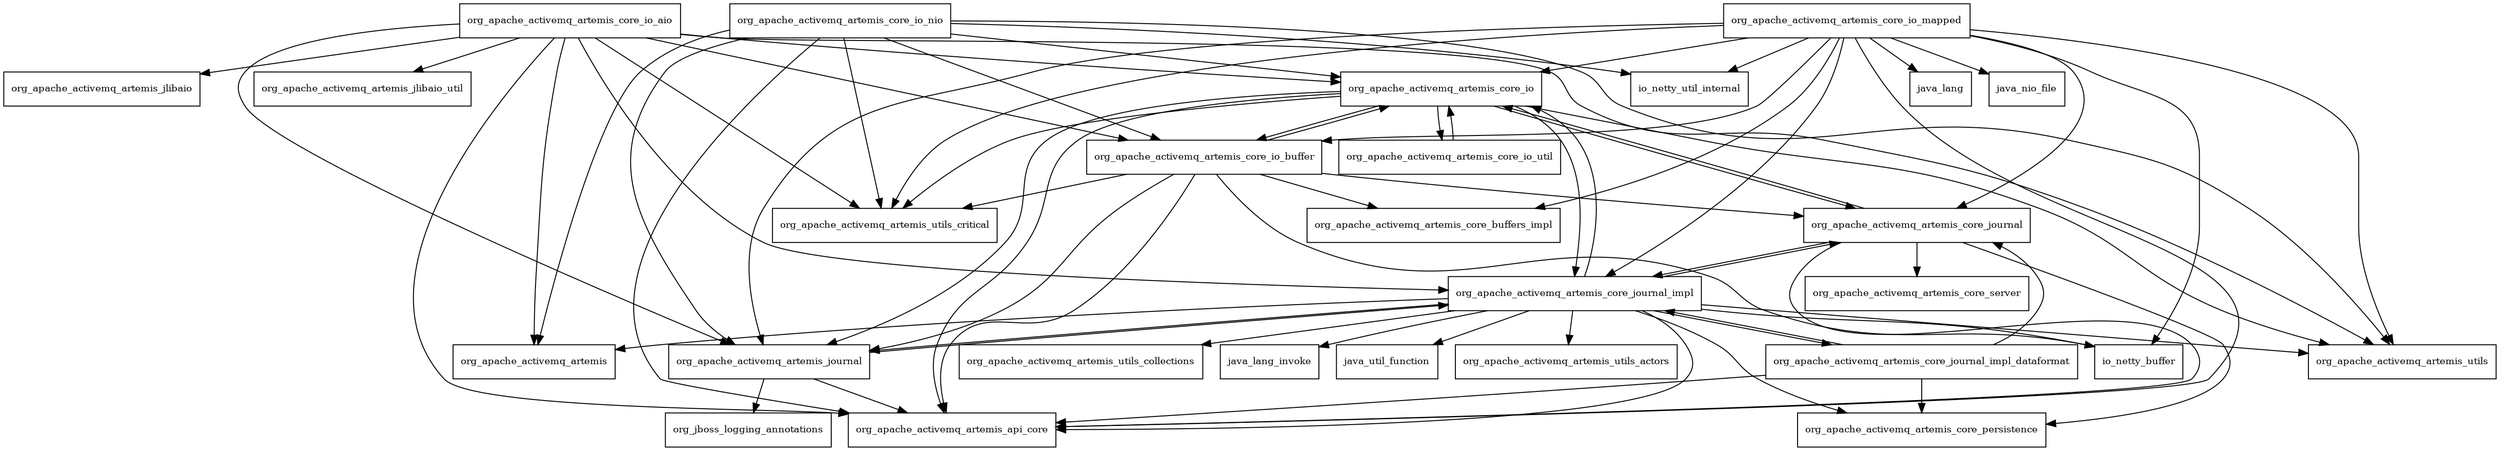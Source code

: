 digraph artemis_journal_2_6_4_package_dependencies {
  node [shape = box, fontsize=10.0];
  org_apache_activemq_artemis_core_io -> org_apache_activemq_artemis_api_core;
  org_apache_activemq_artemis_core_io -> org_apache_activemq_artemis_core_io_buffer;
  org_apache_activemq_artemis_core_io -> org_apache_activemq_artemis_core_io_util;
  org_apache_activemq_artemis_core_io -> org_apache_activemq_artemis_core_journal;
  org_apache_activemq_artemis_core_io -> org_apache_activemq_artemis_core_journal_impl;
  org_apache_activemq_artemis_core_io -> org_apache_activemq_artemis_journal;
  org_apache_activemq_artemis_core_io -> org_apache_activemq_artemis_utils;
  org_apache_activemq_artemis_core_io -> org_apache_activemq_artemis_utils_critical;
  org_apache_activemq_artemis_core_io_aio -> org_apache_activemq_artemis;
  org_apache_activemq_artemis_core_io_aio -> org_apache_activemq_artemis_api_core;
  org_apache_activemq_artemis_core_io_aio -> org_apache_activemq_artemis_core_io;
  org_apache_activemq_artemis_core_io_aio -> org_apache_activemq_artemis_core_io_buffer;
  org_apache_activemq_artemis_core_io_aio -> org_apache_activemq_artemis_core_journal_impl;
  org_apache_activemq_artemis_core_io_aio -> org_apache_activemq_artemis_jlibaio;
  org_apache_activemq_artemis_core_io_aio -> org_apache_activemq_artemis_jlibaio_util;
  org_apache_activemq_artemis_core_io_aio -> org_apache_activemq_artemis_journal;
  org_apache_activemq_artemis_core_io_aio -> org_apache_activemq_artemis_utils;
  org_apache_activemq_artemis_core_io_aio -> org_apache_activemq_artemis_utils_critical;
  org_apache_activemq_artemis_core_io_buffer -> io_netty_buffer;
  org_apache_activemq_artemis_core_io_buffer -> org_apache_activemq_artemis_api_core;
  org_apache_activemq_artemis_core_io_buffer -> org_apache_activemq_artemis_core_buffers_impl;
  org_apache_activemq_artemis_core_io_buffer -> org_apache_activemq_artemis_core_io;
  org_apache_activemq_artemis_core_io_buffer -> org_apache_activemq_artemis_core_journal;
  org_apache_activemq_artemis_core_io_buffer -> org_apache_activemq_artemis_journal;
  org_apache_activemq_artemis_core_io_buffer -> org_apache_activemq_artemis_utils_critical;
  org_apache_activemq_artemis_core_io_mapped -> io_netty_buffer;
  org_apache_activemq_artemis_core_io_mapped -> io_netty_util_internal;
  org_apache_activemq_artemis_core_io_mapped -> java_lang;
  org_apache_activemq_artemis_core_io_mapped -> java_nio_file;
  org_apache_activemq_artemis_core_io_mapped -> org_apache_activemq_artemis_api_core;
  org_apache_activemq_artemis_core_io_mapped -> org_apache_activemq_artemis_core_buffers_impl;
  org_apache_activemq_artemis_core_io_mapped -> org_apache_activemq_artemis_core_io;
  org_apache_activemq_artemis_core_io_mapped -> org_apache_activemq_artemis_core_io_buffer;
  org_apache_activemq_artemis_core_io_mapped -> org_apache_activemq_artemis_core_journal;
  org_apache_activemq_artemis_core_io_mapped -> org_apache_activemq_artemis_core_journal_impl;
  org_apache_activemq_artemis_core_io_mapped -> org_apache_activemq_artemis_journal;
  org_apache_activemq_artemis_core_io_mapped -> org_apache_activemq_artemis_utils;
  org_apache_activemq_artemis_core_io_mapped -> org_apache_activemq_artemis_utils_critical;
  org_apache_activemq_artemis_core_io_nio -> io_netty_util_internal;
  org_apache_activemq_artemis_core_io_nio -> org_apache_activemq_artemis;
  org_apache_activemq_artemis_core_io_nio -> org_apache_activemq_artemis_api_core;
  org_apache_activemq_artemis_core_io_nio -> org_apache_activemq_artemis_core_io;
  org_apache_activemq_artemis_core_io_nio -> org_apache_activemq_artemis_core_io_buffer;
  org_apache_activemq_artemis_core_io_nio -> org_apache_activemq_artemis_journal;
  org_apache_activemq_artemis_core_io_nio -> org_apache_activemq_artemis_utils;
  org_apache_activemq_artemis_core_io_nio -> org_apache_activemq_artemis_utils_critical;
  org_apache_activemq_artemis_core_io_util -> org_apache_activemq_artemis_core_io;
  org_apache_activemq_artemis_core_journal -> org_apache_activemq_artemis_api_core;
  org_apache_activemq_artemis_core_journal -> org_apache_activemq_artemis_core_io;
  org_apache_activemq_artemis_core_journal -> org_apache_activemq_artemis_core_journal_impl;
  org_apache_activemq_artemis_core_journal -> org_apache_activemq_artemis_core_persistence;
  org_apache_activemq_artemis_core_journal -> org_apache_activemq_artemis_core_server;
  org_apache_activemq_artemis_core_journal_impl -> io_netty_buffer;
  org_apache_activemq_artemis_core_journal_impl -> java_lang_invoke;
  org_apache_activemq_artemis_core_journal_impl -> java_util_function;
  org_apache_activemq_artemis_core_journal_impl -> org_apache_activemq_artemis;
  org_apache_activemq_artemis_core_journal_impl -> org_apache_activemq_artemis_api_core;
  org_apache_activemq_artemis_core_journal_impl -> org_apache_activemq_artemis_core_io;
  org_apache_activemq_artemis_core_journal_impl -> org_apache_activemq_artemis_core_journal;
  org_apache_activemq_artemis_core_journal_impl -> org_apache_activemq_artemis_core_journal_impl_dataformat;
  org_apache_activemq_artemis_core_journal_impl -> org_apache_activemq_artemis_core_persistence;
  org_apache_activemq_artemis_core_journal_impl -> org_apache_activemq_artemis_journal;
  org_apache_activemq_artemis_core_journal_impl -> org_apache_activemq_artemis_utils;
  org_apache_activemq_artemis_core_journal_impl -> org_apache_activemq_artemis_utils_actors;
  org_apache_activemq_artemis_core_journal_impl -> org_apache_activemq_artemis_utils_collections;
  org_apache_activemq_artemis_core_journal_impl_dataformat -> org_apache_activemq_artemis_api_core;
  org_apache_activemq_artemis_core_journal_impl_dataformat -> org_apache_activemq_artemis_core_journal;
  org_apache_activemq_artemis_core_journal_impl_dataformat -> org_apache_activemq_artemis_core_journal_impl;
  org_apache_activemq_artemis_core_journal_impl_dataformat -> org_apache_activemq_artemis_core_persistence;
  org_apache_activemq_artemis_journal -> org_apache_activemq_artemis_api_core;
  org_apache_activemq_artemis_journal -> org_apache_activemq_artemis_core_journal_impl;
  org_apache_activemq_artemis_journal -> org_jboss_logging_annotations;
}
